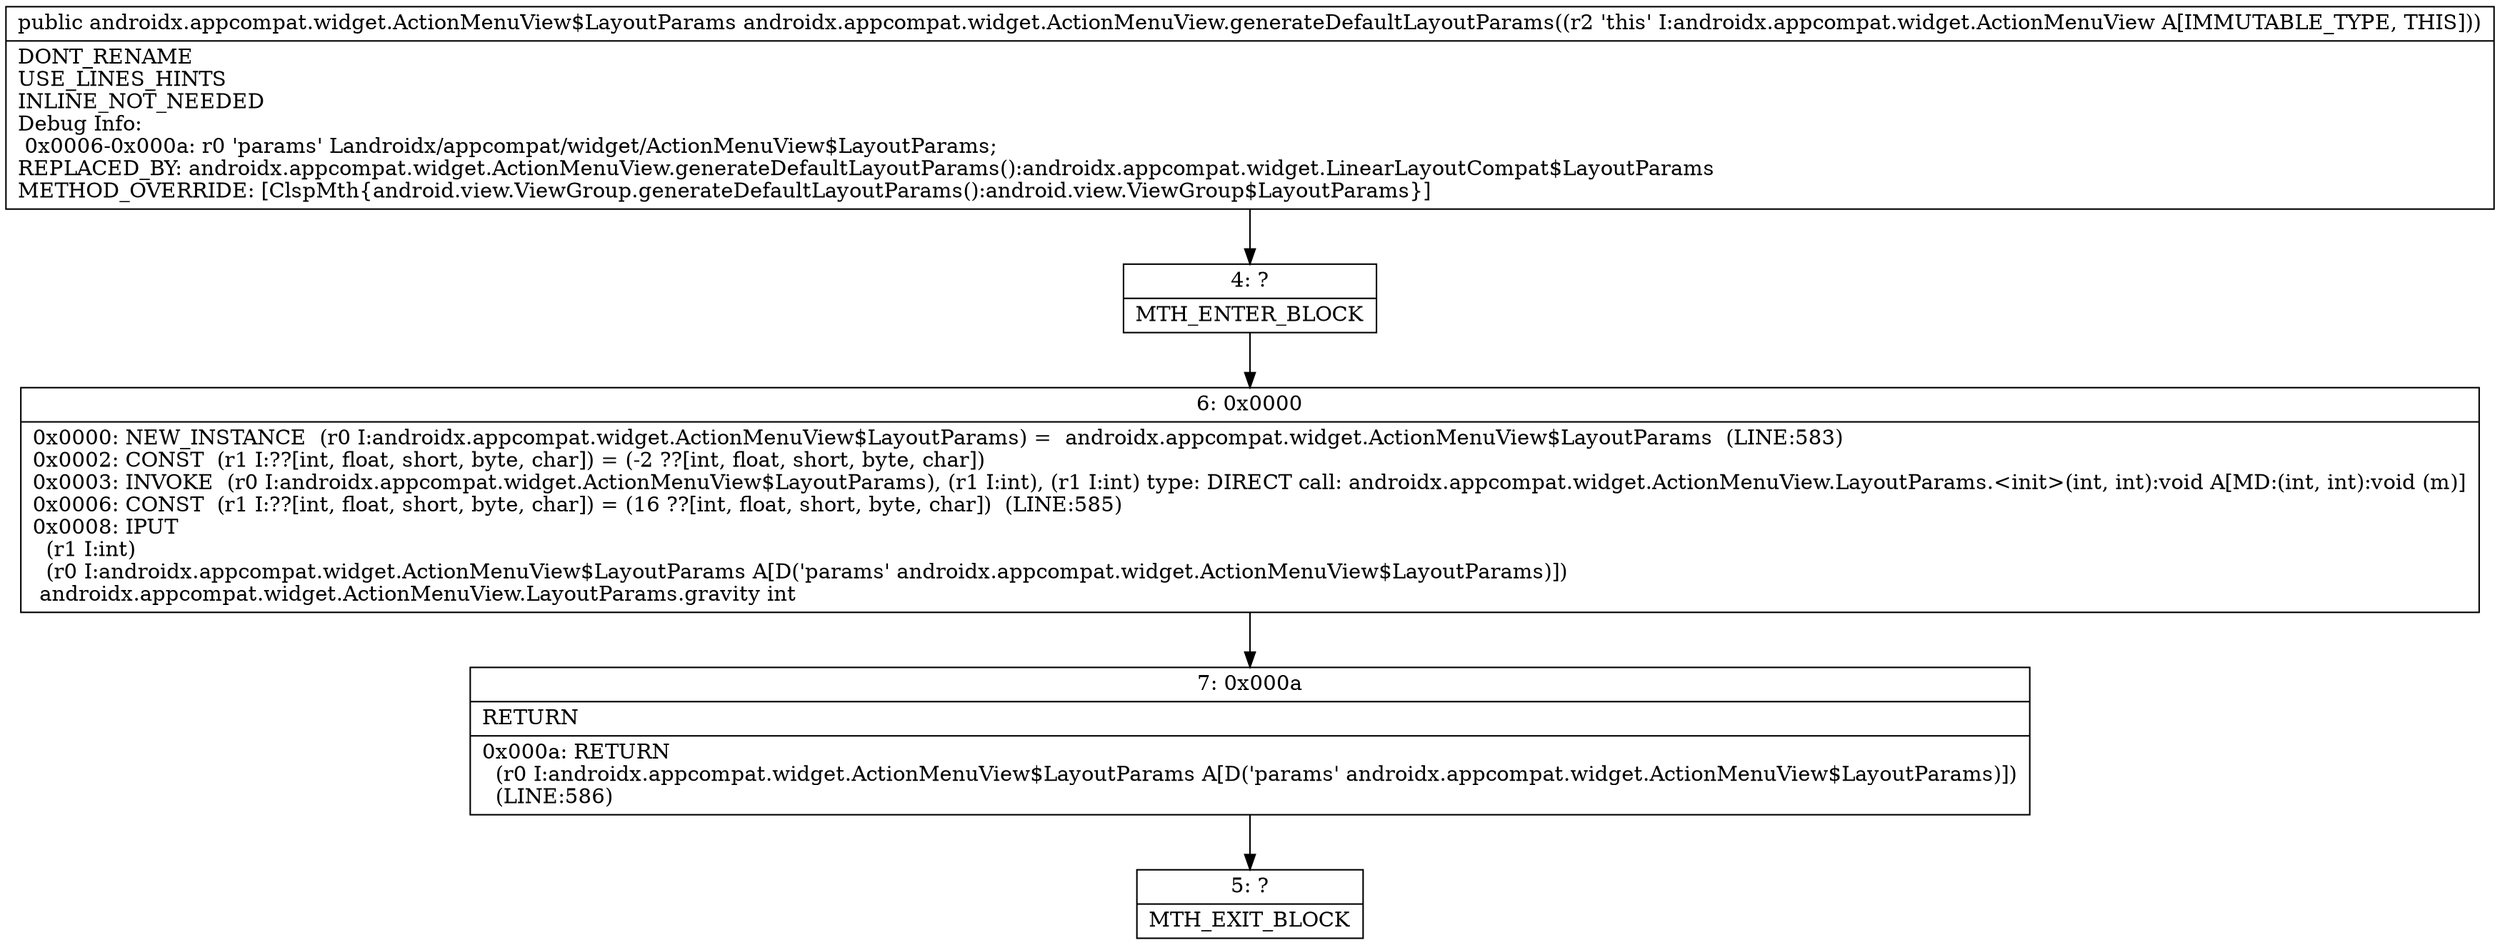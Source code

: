 digraph "CFG forandroidx.appcompat.widget.ActionMenuView.generateDefaultLayoutParams()Landroidx\/appcompat\/widget\/ActionMenuView$LayoutParams;" {
Node_4 [shape=record,label="{4\:\ ?|MTH_ENTER_BLOCK\l}"];
Node_6 [shape=record,label="{6\:\ 0x0000|0x0000: NEW_INSTANCE  (r0 I:androidx.appcompat.widget.ActionMenuView$LayoutParams) =  androidx.appcompat.widget.ActionMenuView$LayoutParams  (LINE:583)\l0x0002: CONST  (r1 I:??[int, float, short, byte, char]) = (\-2 ??[int, float, short, byte, char]) \l0x0003: INVOKE  (r0 I:androidx.appcompat.widget.ActionMenuView$LayoutParams), (r1 I:int), (r1 I:int) type: DIRECT call: androidx.appcompat.widget.ActionMenuView.LayoutParams.\<init\>(int, int):void A[MD:(int, int):void (m)]\l0x0006: CONST  (r1 I:??[int, float, short, byte, char]) = (16 ??[int, float, short, byte, char])  (LINE:585)\l0x0008: IPUT  \l  (r1 I:int)\l  (r0 I:androidx.appcompat.widget.ActionMenuView$LayoutParams A[D('params' androidx.appcompat.widget.ActionMenuView$LayoutParams)])\l androidx.appcompat.widget.ActionMenuView.LayoutParams.gravity int \l}"];
Node_7 [shape=record,label="{7\:\ 0x000a|RETURN\l|0x000a: RETURN  \l  (r0 I:androidx.appcompat.widget.ActionMenuView$LayoutParams A[D('params' androidx.appcompat.widget.ActionMenuView$LayoutParams)])\l  (LINE:586)\l}"];
Node_5 [shape=record,label="{5\:\ ?|MTH_EXIT_BLOCK\l}"];
MethodNode[shape=record,label="{public androidx.appcompat.widget.ActionMenuView$LayoutParams androidx.appcompat.widget.ActionMenuView.generateDefaultLayoutParams((r2 'this' I:androidx.appcompat.widget.ActionMenuView A[IMMUTABLE_TYPE, THIS]))  | DONT_RENAME\lUSE_LINES_HINTS\lINLINE_NOT_NEEDED\lDebug Info:\l  0x0006\-0x000a: r0 'params' Landroidx\/appcompat\/widget\/ActionMenuView$LayoutParams;\lREPLACED_BY: androidx.appcompat.widget.ActionMenuView.generateDefaultLayoutParams():androidx.appcompat.widget.LinearLayoutCompat$LayoutParams\lMETHOD_OVERRIDE: [ClspMth\{android.view.ViewGroup.generateDefaultLayoutParams():android.view.ViewGroup$LayoutParams\}]\l}"];
MethodNode -> Node_4;Node_4 -> Node_6;
Node_6 -> Node_7;
Node_7 -> Node_5;
}


